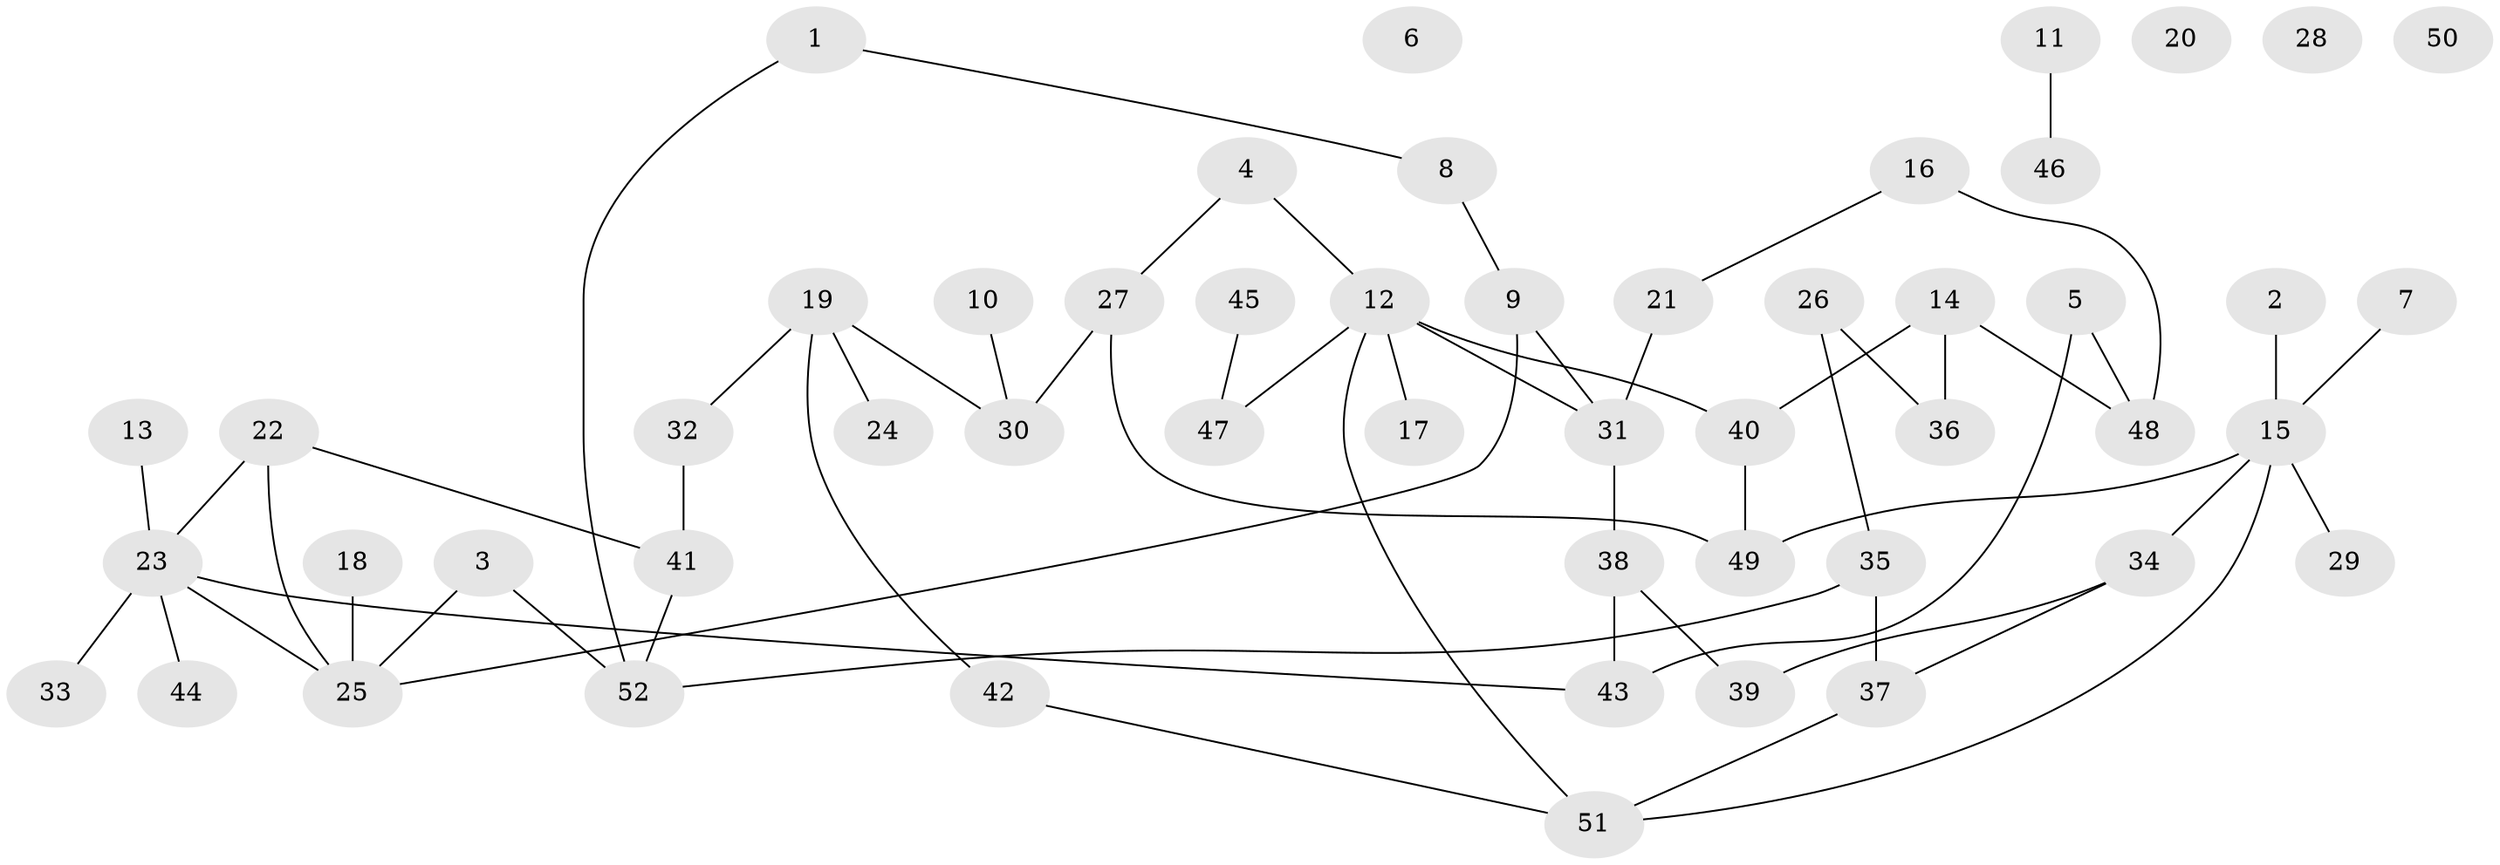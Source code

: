 // Generated by graph-tools (version 1.1) at 2025/25/03/09/25 03:25:22]
// undirected, 52 vertices, 60 edges
graph export_dot {
graph [start="1"]
  node [color=gray90,style=filled];
  1;
  2;
  3;
  4;
  5;
  6;
  7;
  8;
  9;
  10;
  11;
  12;
  13;
  14;
  15;
  16;
  17;
  18;
  19;
  20;
  21;
  22;
  23;
  24;
  25;
  26;
  27;
  28;
  29;
  30;
  31;
  32;
  33;
  34;
  35;
  36;
  37;
  38;
  39;
  40;
  41;
  42;
  43;
  44;
  45;
  46;
  47;
  48;
  49;
  50;
  51;
  52;
  1 -- 8;
  1 -- 52;
  2 -- 15;
  3 -- 25;
  3 -- 52;
  4 -- 12;
  4 -- 27;
  5 -- 43;
  5 -- 48;
  7 -- 15;
  8 -- 9;
  9 -- 25;
  9 -- 31;
  10 -- 30;
  11 -- 46;
  12 -- 17;
  12 -- 31;
  12 -- 40;
  12 -- 47;
  12 -- 51;
  13 -- 23;
  14 -- 36;
  14 -- 40;
  14 -- 48;
  15 -- 29;
  15 -- 34;
  15 -- 49;
  15 -- 51;
  16 -- 21;
  16 -- 48;
  18 -- 25;
  19 -- 24;
  19 -- 30;
  19 -- 32;
  19 -- 42;
  21 -- 31;
  22 -- 23;
  22 -- 25;
  22 -- 41;
  23 -- 25;
  23 -- 33;
  23 -- 43;
  23 -- 44;
  26 -- 35;
  26 -- 36;
  27 -- 30;
  27 -- 49;
  31 -- 38;
  32 -- 41;
  34 -- 37;
  34 -- 39;
  35 -- 37;
  35 -- 52;
  37 -- 51;
  38 -- 39;
  38 -- 43;
  40 -- 49;
  41 -- 52;
  42 -- 51;
  45 -- 47;
}
